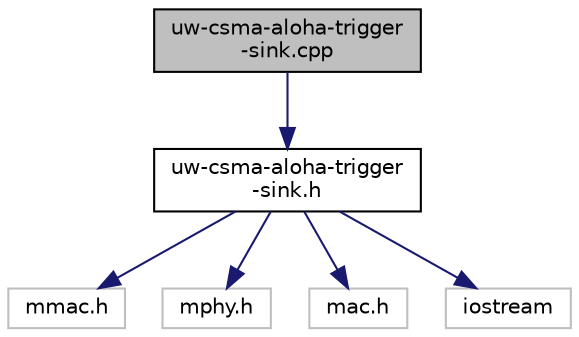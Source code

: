 digraph "uw-csma-aloha-trigger-sink.cpp"
{
 // LATEX_PDF_SIZE
  edge [fontname="Helvetica",fontsize="10",labelfontname="Helvetica",labelfontsize="10"];
  node [fontname="Helvetica",fontsize="10",shape=record];
  Node1 [label="uw-csma-aloha-trigger\l-sink.cpp",height=0.2,width=0.4,color="black", fillcolor="grey75", style="filled", fontcolor="black",tooltip="Provides the implementation of UwCsmaAloha_Trigger_SINK class."];
  Node1 -> Node2 [color="midnightblue",fontsize="10",style="solid",fontname="Helvetica"];
  Node2 [label="uw-csma-aloha-trigger\l-sink.h",height=0.2,width=0.4,color="black", fillcolor="white", style="filled",URL="$uw-csma-aloha-trigger-sink_8h.html",tooltip="Provides the declaration of UwCsmaAloha_Trigger_SINK class."];
  Node2 -> Node3 [color="midnightblue",fontsize="10",style="solid",fontname="Helvetica"];
  Node3 [label="mmac.h",height=0.2,width=0.4,color="grey75", fillcolor="white", style="filled",tooltip=" "];
  Node2 -> Node4 [color="midnightblue",fontsize="10",style="solid",fontname="Helvetica"];
  Node4 [label="mphy.h",height=0.2,width=0.4,color="grey75", fillcolor="white", style="filled",tooltip=" "];
  Node2 -> Node5 [color="midnightblue",fontsize="10",style="solid",fontname="Helvetica"];
  Node5 [label="mac.h",height=0.2,width=0.4,color="grey75", fillcolor="white", style="filled",tooltip=" "];
  Node2 -> Node6 [color="midnightblue",fontsize="10",style="solid",fontname="Helvetica"];
  Node6 [label="iostream",height=0.2,width=0.4,color="grey75", fillcolor="white", style="filled",tooltip=" "];
}
